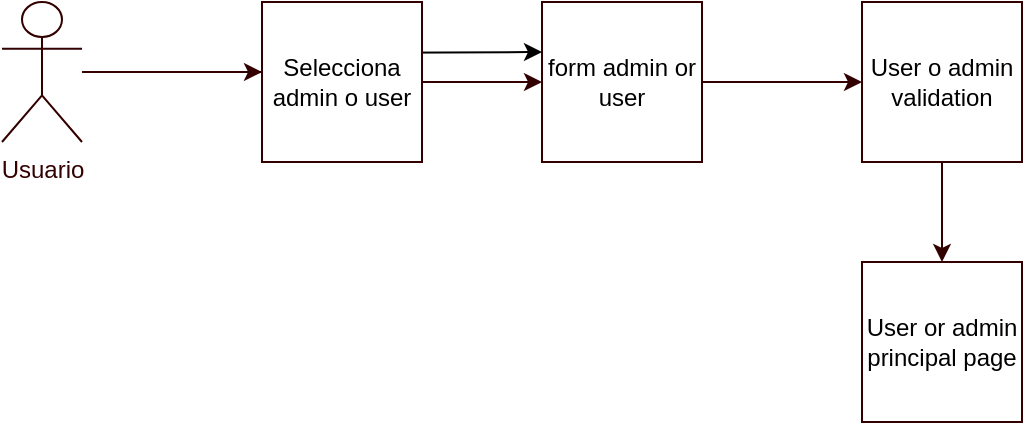 <mxfile version="13.1.3">
    <diagram id="6hGFLwfOUW9BJ-s0fimq" name="Page-1">
        <mxGraphModel dx="843" dy="686" grid="1" gridSize="10" guides="1" tooltips="1" connect="1" arrows="1" fold="1" page="1" pageScale="1" pageWidth="827" pageHeight="1169" background="#ffffff" math="0" shadow="0">
            <root>
                <mxCell id="0"/>
                <mxCell id="1" parent="0"/>
                <mxCell id="10" value="" style="edgeStyle=orthogonalEdgeStyle;rounded=0;orthogonalLoop=1;jettySize=auto;html=1;" edge="1" parent="1" source="8">
                    <mxGeometry relative="1" as="geometry">
                        <mxPoint x="360" y="95" as="targetPoint"/>
                    </mxGeometry>
                </mxCell>
                <mxCell id="11" style="edgeStyle=orthogonalEdgeStyle;rounded=0;orthogonalLoop=1;jettySize=auto;html=1;strokeColor=#330000;" edge="1" parent="1" source="8">
                    <mxGeometry relative="1" as="geometry">
                        <mxPoint x="220" y="105" as="targetPoint"/>
                    </mxGeometry>
                </mxCell>
                <mxCell id="8" value="&lt;font color=&quot;#330000&quot;&gt;Usuario&lt;/font&gt;" style="shape=umlActor;verticalLabelPosition=bottom;labelBackgroundColor=#ffffff;verticalAlign=top;html=1;outlineConnect=0;strokeColor=#330000;" vertex="1" parent="1">
                    <mxGeometry x="90" y="70" width="40" height="70" as="geometry"/>
                </mxCell>
                <mxCell id="13" style="edgeStyle=orthogonalEdgeStyle;rounded=0;orthogonalLoop=1;jettySize=auto;html=1;strokeColor=#330000;" edge="1" parent="1" source="12" target="14">
                    <mxGeometry relative="1" as="geometry">
                        <mxPoint x="380" y="110" as="targetPoint"/>
                    </mxGeometry>
                </mxCell>
                <mxCell id="12" value="Selecciona admin o user" style="whiteSpace=wrap;html=1;aspect=fixed;strokeColor=#330000;" vertex="1" parent="1">
                    <mxGeometry x="220" y="70" width="80" height="80" as="geometry"/>
                </mxCell>
                <mxCell id="16" style="edgeStyle=orthogonalEdgeStyle;rounded=0;orthogonalLoop=1;jettySize=auto;html=1;strokeColor=#330000;" edge="1" parent="1" source="14" target="18">
                    <mxGeometry relative="1" as="geometry">
                        <mxPoint x="530" y="110" as="targetPoint"/>
                    </mxGeometry>
                </mxCell>
                <mxCell id="14" value="form admin or user" style="whiteSpace=wrap;html=1;aspect=fixed;strokeColor=#330000;" vertex="1" parent="1">
                    <mxGeometry x="360" y="70" width="80" height="80" as="geometry"/>
                </mxCell>
                <mxCell id="25" value="" style="edgeStyle=orthogonalEdgeStyle;rounded=0;orthogonalLoop=1;jettySize=auto;html=1;strokeColor=#330000;" edge="1" parent="1" source="18" target="24">
                    <mxGeometry relative="1" as="geometry"/>
                </mxCell>
                <mxCell id="18" value="User o admin validation" style="whiteSpace=wrap;html=1;aspect=fixed;strokeColor=#330000;" vertex="1" parent="1">
                    <mxGeometry x="520" y="70" width="80" height="80" as="geometry"/>
                </mxCell>
                <mxCell id="24" value="User or admin principal page" style="whiteSpace=wrap;html=1;aspect=fixed;strokeColor=#330000;" vertex="1" parent="1">
                    <mxGeometry x="520" y="200" width="80" height="80" as="geometry"/>
                </mxCell>
            </root>
        </mxGraphModel>
    </diagram>
</mxfile>
